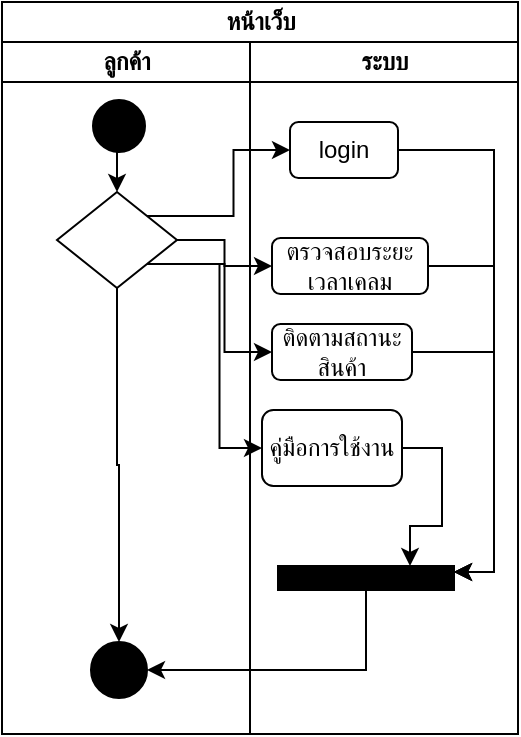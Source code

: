 <mxfile version="12.8.6" type="device"><diagram name="Page-1" id="74e2e168-ea6b-b213-b513-2b3c1d86103e"><mxGraphModel dx="1185" dy="635" grid="0" gridSize="10" guides="1" tooltips="1" connect="1" arrows="1" fold="1" page="1" pageScale="1" pageWidth="827" pageHeight="1169" background="#ffffff" math="0" shadow="0"><root><mxCell id="0"/><mxCell id="1" parent="0"/><mxCell id="v4KwSQngsIQMZiyXmK1U-24" value="หน้าเว็บ" style="swimlane;html=1;childLayout=stackLayout;resizeParent=1;resizeParentMax=0;startSize=20;fillColor=#FFFFFF;" vertex="1" parent="1"><mxGeometry x="47" y="18" width="258" height="366" as="geometry"/></mxCell><mxCell id="v4KwSQngsIQMZiyXmK1U-25" value="ลูกค้า" style="swimlane;html=1;startSize=20;fillColor=#FFFFFF;" vertex="1" parent="v4KwSQngsIQMZiyXmK1U-24"><mxGeometry y="20" width="124" height="346" as="geometry"/></mxCell><mxCell id="v4KwSQngsIQMZiyXmK1U-36" style="edgeStyle=orthogonalEdgeStyle;rounded=0;orthogonalLoop=1;jettySize=auto;html=1;exitX=0.5;exitY=1;exitDx=0;exitDy=0;entryX=0.5;entryY=0;entryDx=0;entryDy=0;" edge="1" parent="v4KwSQngsIQMZiyXmK1U-25" source="v4KwSQngsIQMZiyXmK1U-28" target="v4KwSQngsIQMZiyXmK1U-32"><mxGeometry relative="1" as="geometry"/></mxCell><mxCell id="v4KwSQngsIQMZiyXmK1U-28" value="" style="ellipse;whiteSpace=wrap;html=1;aspect=fixed;fillColor=#000000;gradientColor=none;" vertex="1" parent="v4KwSQngsIQMZiyXmK1U-25"><mxGeometry x="45.5" y="29" width="26" height="26" as="geometry"/></mxCell><mxCell id="v4KwSQngsIQMZiyXmK1U-38" style="edgeStyle=orthogonalEdgeStyle;rounded=0;orthogonalLoop=1;jettySize=auto;html=1;" edge="1" parent="v4KwSQngsIQMZiyXmK1U-25" source="v4KwSQngsIQMZiyXmK1U-32" target="v4KwSQngsIQMZiyXmK1U-35"><mxGeometry relative="1" as="geometry"/></mxCell><mxCell id="v4KwSQngsIQMZiyXmK1U-32" value="" style="rhombus;whiteSpace=wrap;html=1;fillColor=#FFFFFF;gradientColor=none;" vertex="1" parent="v4KwSQngsIQMZiyXmK1U-25"><mxGeometry x="27.5" y="75" width="60" height="48" as="geometry"/></mxCell><mxCell id="v4KwSQngsIQMZiyXmK1U-35" value="" style="ellipse;whiteSpace=wrap;html=1;aspect=fixed;fillColor=#000000;gradientColor=none;" vertex="1" parent="v4KwSQngsIQMZiyXmK1U-25"><mxGeometry x="44.5" y="300" width="28" height="28" as="geometry"/></mxCell><mxCell id="v4KwSQngsIQMZiyXmK1U-26" value="ระบบ" style="swimlane;html=1;startSize=20;" vertex="1" parent="v4KwSQngsIQMZiyXmK1U-24"><mxGeometry x="124" y="20" width="134" height="346" as="geometry"/></mxCell><mxCell id="v4KwSQngsIQMZiyXmK1U-60" style="edgeStyle=orthogonalEdgeStyle;rounded=0;orthogonalLoop=1;jettySize=auto;html=1;exitX=1;exitY=0.5;exitDx=0;exitDy=0;entryX=0.75;entryY=0;entryDx=0;entryDy=0;" edge="1" parent="v4KwSQngsIQMZiyXmK1U-26" source="v4KwSQngsIQMZiyXmK1U-47" target="v4KwSQngsIQMZiyXmK1U-56"><mxGeometry relative="1" as="geometry"/></mxCell><mxCell id="v4KwSQngsIQMZiyXmK1U-47" value="คู่มือการใช้งาน" style="rounded=1;whiteSpace=wrap;html=1;fillColor=#FFFFFF;gradientColor=none;" vertex="1" parent="v4KwSQngsIQMZiyXmK1U-26"><mxGeometry x="6" y="184" width="70" height="38" as="geometry"/></mxCell><mxCell id="v4KwSQngsIQMZiyXmK1U-59" style="edgeStyle=orthogonalEdgeStyle;rounded=0;orthogonalLoop=1;jettySize=auto;html=1;exitX=1;exitY=0.5;exitDx=0;exitDy=0;entryX=1;entryY=0.25;entryDx=0;entryDy=0;" edge="1" parent="v4KwSQngsIQMZiyXmK1U-26" source="v4KwSQngsIQMZiyXmK1U-46" target="v4KwSQngsIQMZiyXmK1U-56"><mxGeometry relative="1" as="geometry"/></mxCell><mxCell id="v4KwSQngsIQMZiyXmK1U-46" value="ติดตามสถานะสินค้า" style="rounded=1;whiteSpace=wrap;html=1;fillColor=#FFFFFF;gradientColor=none;" vertex="1" parent="v4KwSQngsIQMZiyXmK1U-26"><mxGeometry x="11" y="141" width="70" height="28" as="geometry"/></mxCell><mxCell id="v4KwSQngsIQMZiyXmK1U-57" style="edgeStyle=orthogonalEdgeStyle;rounded=0;orthogonalLoop=1;jettySize=auto;html=1;exitX=1;exitY=0.5;exitDx=0;exitDy=0;entryX=1;entryY=0.25;entryDx=0;entryDy=0;" edge="1" parent="v4KwSQngsIQMZiyXmK1U-26" source="v4KwSQngsIQMZiyXmK1U-33" target="v4KwSQngsIQMZiyXmK1U-56"><mxGeometry relative="1" as="geometry"/></mxCell><mxCell id="v4KwSQngsIQMZiyXmK1U-33" value="login" style="rounded=1;whiteSpace=wrap;html=1;fillColor=#FFFFFF;gradientColor=none;" vertex="1" parent="v4KwSQngsIQMZiyXmK1U-26"><mxGeometry x="20" y="40" width="54" height="28" as="geometry"/></mxCell><mxCell id="v4KwSQngsIQMZiyXmK1U-58" style="edgeStyle=orthogonalEdgeStyle;rounded=0;orthogonalLoop=1;jettySize=auto;html=1;exitX=1;exitY=0.5;exitDx=0;exitDy=0;entryX=1;entryY=0.25;entryDx=0;entryDy=0;" edge="1" parent="v4KwSQngsIQMZiyXmK1U-26" source="v4KwSQngsIQMZiyXmK1U-43" target="v4KwSQngsIQMZiyXmK1U-56"><mxGeometry relative="1" as="geometry"/></mxCell><mxCell id="v4KwSQngsIQMZiyXmK1U-43" value="ตรวจสอบระยะเวลาเคลม" style="rounded=1;whiteSpace=wrap;html=1;fillColor=#FFFFFF;gradientColor=none;" vertex="1" parent="v4KwSQngsIQMZiyXmK1U-26"><mxGeometry x="11" y="98" width="78" height="28" as="geometry"/></mxCell><mxCell id="v4KwSQngsIQMZiyXmK1U-56" value="" style="rounded=0;whiteSpace=wrap;html=1;fillColor=#000000;gradientColor=none;" vertex="1" parent="v4KwSQngsIQMZiyXmK1U-26"><mxGeometry x="14" y="262" width="88" height="12" as="geometry"/></mxCell><mxCell id="v4KwSQngsIQMZiyXmK1U-48" style="edgeStyle=orthogonalEdgeStyle;rounded=0;orthogonalLoop=1;jettySize=auto;html=1;exitX=1;exitY=0;exitDx=0;exitDy=0;entryX=0;entryY=0.5;entryDx=0;entryDy=0;" edge="1" parent="v4KwSQngsIQMZiyXmK1U-24" source="v4KwSQngsIQMZiyXmK1U-32" target="v4KwSQngsIQMZiyXmK1U-33"><mxGeometry relative="1" as="geometry"/></mxCell><mxCell id="v4KwSQngsIQMZiyXmK1U-49" style="edgeStyle=orthogonalEdgeStyle;rounded=0;orthogonalLoop=1;jettySize=auto;html=1;exitX=1;exitY=0.5;exitDx=0;exitDy=0;" edge="1" parent="v4KwSQngsIQMZiyXmK1U-24" source="v4KwSQngsIQMZiyXmK1U-32" target="v4KwSQngsIQMZiyXmK1U-43"><mxGeometry relative="1" as="geometry"/></mxCell><mxCell id="v4KwSQngsIQMZiyXmK1U-50" style="edgeStyle=orthogonalEdgeStyle;rounded=0;orthogonalLoop=1;jettySize=auto;html=1;exitX=1;exitY=1;exitDx=0;exitDy=0;entryX=0;entryY=0.5;entryDx=0;entryDy=0;" edge="1" parent="v4KwSQngsIQMZiyXmK1U-24" source="v4KwSQngsIQMZiyXmK1U-32" target="v4KwSQngsIQMZiyXmK1U-46"><mxGeometry relative="1" as="geometry"/></mxCell><mxCell id="v4KwSQngsIQMZiyXmK1U-51" style="edgeStyle=orthogonalEdgeStyle;rounded=0;orthogonalLoop=1;jettySize=auto;html=1;exitX=1;exitY=1;exitDx=0;exitDy=0;entryX=0;entryY=0.5;entryDx=0;entryDy=0;" edge="1" parent="v4KwSQngsIQMZiyXmK1U-24" source="v4KwSQngsIQMZiyXmK1U-32" target="v4KwSQngsIQMZiyXmK1U-47"><mxGeometry relative="1" as="geometry"/></mxCell><mxCell id="v4KwSQngsIQMZiyXmK1U-61" style="edgeStyle=orthogonalEdgeStyle;rounded=0;orthogonalLoop=1;jettySize=auto;html=1;exitX=0.5;exitY=1;exitDx=0;exitDy=0;entryX=1;entryY=0.5;entryDx=0;entryDy=0;" edge="1" parent="v4KwSQngsIQMZiyXmK1U-24" source="v4KwSQngsIQMZiyXmK1U-56" target="v4KwSQngsIQMZiyXmK1U-35"><mxGeometry relative="1" as="geometry"/></mxCell></root></mxGraphModel></diagram></mxfile>